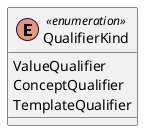 @startuml
enum QualifierKind <<enumeration>> {
  ValueQualifier
  ConceptQualifier
  TemplateQualifier
}
@enduml